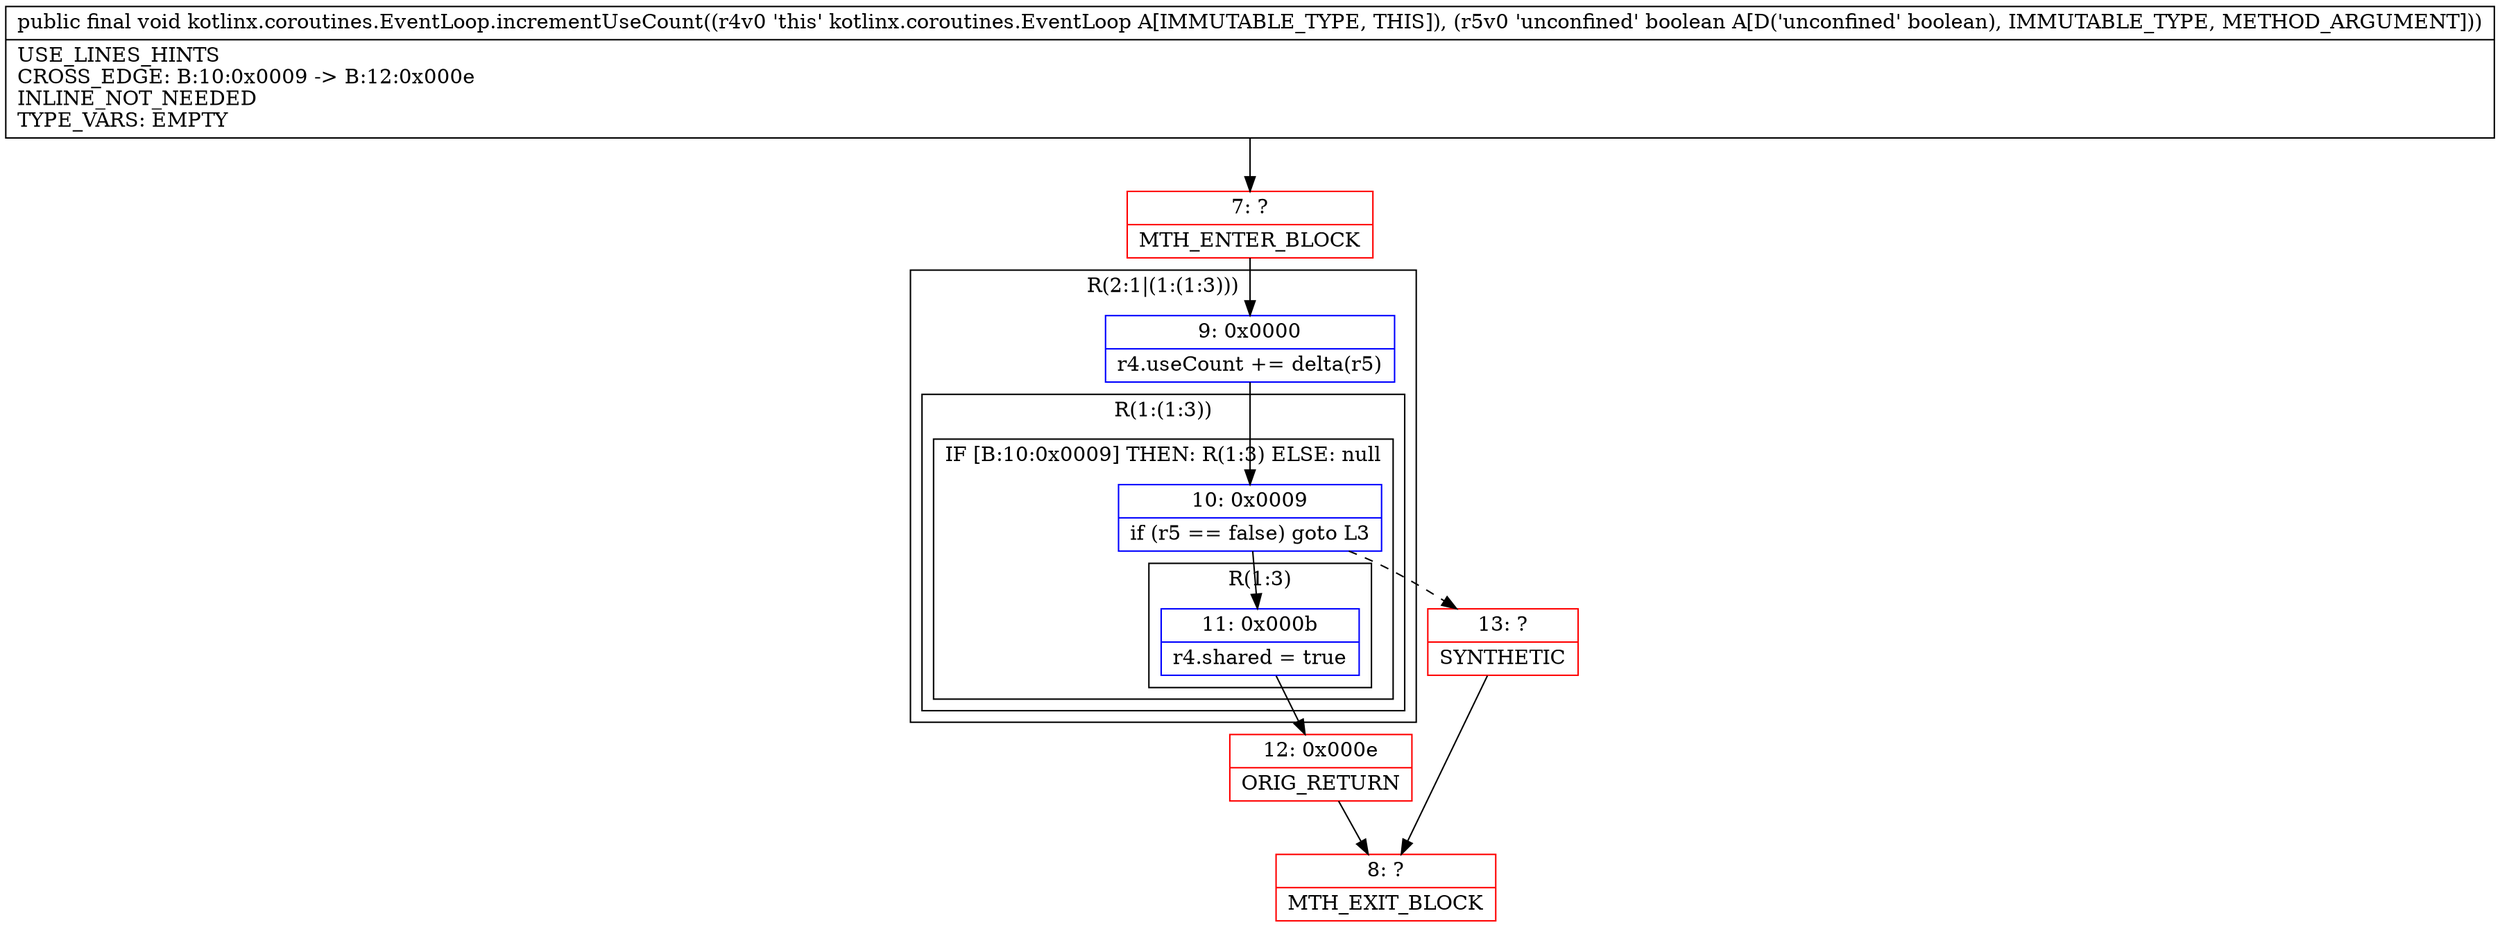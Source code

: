 digraph "CFG forkotlinx.coroutines.EventLoop.incrementUseCount(Z)V" {
subgraph cluster_Region_586096777 {
label = "R(2:1|(1:(1:3)))";
node [shape=record,color=blue];
Node_9 [shape=record,label="{9\:\ 0x0000|r4.useCount += delta(r5)\l}"];
subgraph cluster_Region_2098558544 {
label = "R(1:(1:3))";
node [shape=record,color=blue];
subgraph cluster_IfRegion_821937111 {
label = "IF [B:10:0x0009] THEN: R(1:3) ELSE: null";
node [shape=record,color=blue];
Node_10 [shape=record,label="{10\:\ 0x0009|if (r5 == false) goto L3\l}"];
subgraph cluster_Region_1536258616 {
label = "R(1:3)";
node [shape=record,color=blue];
Node_11 [shape=record,label="{11\:\ 0x000b|r4.shared = true\l}"];
}
}
}
}
Node_7 [shape=record,color=red,label="{7\:\ ?|MTH_ENTER_BLOCK\l}"];
Node_12 [shape=record,color=red,label="{12\:\ 0x000e|ORIG_RETURN\l}"];
Node_8 [shape=record,color=red,label="{8\:\ ?|MTH_EXIT_BLOCK\l}"];
Node_13 [shape=record,color=red,label="{13\:\ ?|SYNTHETIC\l}"];
MethodNode[shape=record,label="{public final void kotlinx.coroutines.EventLoop.incrementUseCount((r4v0 'this' kotlinx.coroutines.EventLoop A[IMMUTABLE_TYPE, THIS]), (r5v0 'unconfined' boolean A[D('unconfined' boolean), IMMUTABLE_TYPE, METHOD_ARGUMENT]))  | USE_LINES_HINTS\lCROSS_EDGE: B:10:0x0009 \-\> B:12:0x000e\lINLINE_NOT_NEEDED\lTYPE_VARS: EMPTY\l}"];
MethodNode -> Node_7;Node_9 -> Node_10;
Node_10 -> Node_11;
Node_10 -> Node_13[style=dashed];
Node_11 -> Node_12;
Node_7 -> Node_9;
Node_12 -> Node_8;
Node_13 -> Node_8;
}

